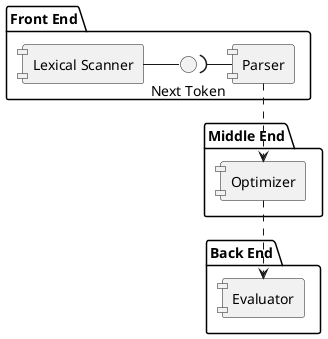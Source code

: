@startuml
skinparam componentStyle uml1

package "Front End" {
  interface "Next Token" as NextToken
  [Lexical Scanner] - NextToken
  NextToken )- [Parser]
}

package "Middle End" {
  [Optimizer]
}

package "Back End" {
  [Evaluator]
}

Parser ..> Optimizer
Optimizer ..> Evaluator

@enduml